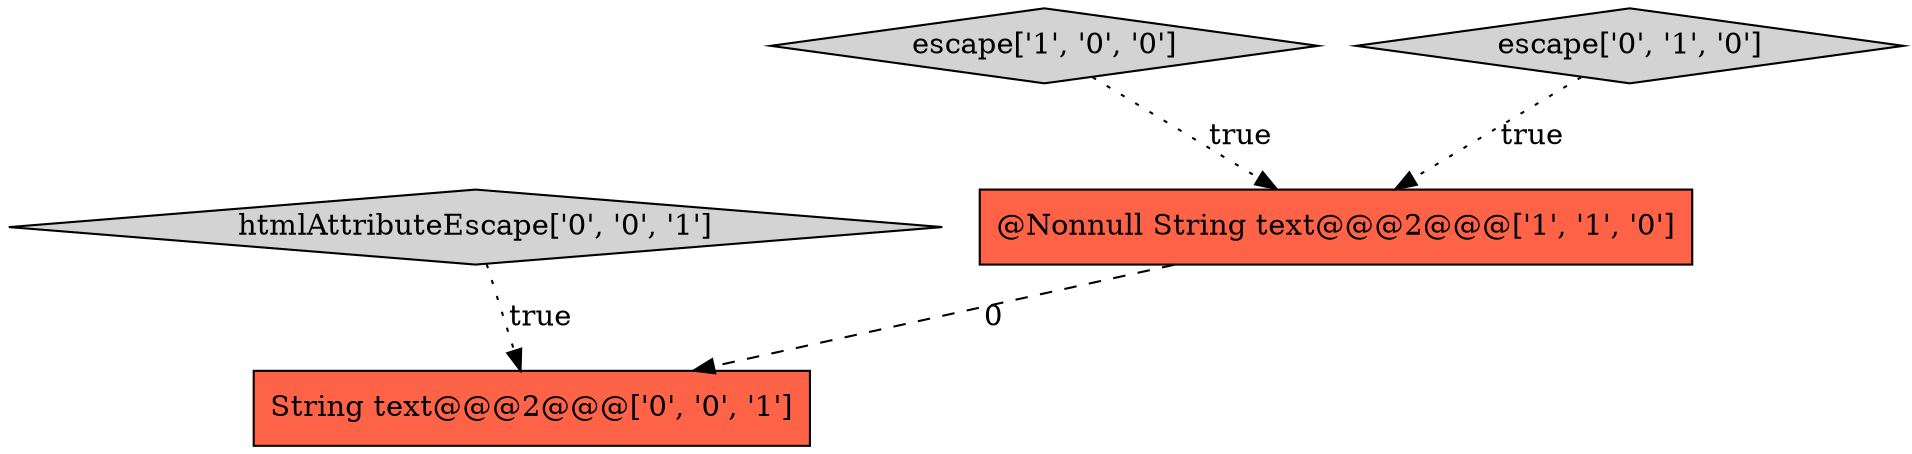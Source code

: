 digraph {
3 [style = filled, label = "htmlAttributeEscape['0', '0', '1']", fillcolor = lightgray, shape = diamond image = "AAA0AAABBB3BBB"];
4 [style = filled, label = "String text@@@2@@@['0', '0', '1']", fillcolor = tomato, shape = box image = "AAA0AAABBB3BBB"];
0 [style = filled, label = "@Nonnull String text@@@2@@@['1', '1', '0']", fillcolor = tomato, shape = box image = "AAA0AAABBB1BBB"];
1 [style = filled, label = "escape['1', '0', '0']", fillcolor = lightgray, shape = diamond image = "AAA0AAABBB1BBB"];
2 [style = filled, label = "escape['0', '1', '0']", fillcolor = lightgray, shape = diamond image = "AAA0AAABBB2BBB"];
2->0 [style = dotted, label="true"];
0->4 [style = dashed, label="0"];
3->4 [style = dotted, label="true"];
1->0 [style = dotted, label="true"];
}
